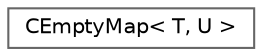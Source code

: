 digraph "Graphical Class Hierarchy"
{
 // LATEX_PDF_SIZE
  bgcolor="transparent";
  edge [fontname=Helvetica,fontsize=10,labelfontname=Helvetica,labelfontsize=10];
  node [fontname=Helvetica,fontsize=10,shape=box,height=0.2,width=0.4];
  rankdir="LR";
  Node0 [id="Node000000",label="CEmptyMap\< T, U \>",height=0.2,width=0.4,color="grey40", fillcolor="white", style="filled",URL="$structCEmptyMap.html",tooltip="We use this dummy class instead of std::map when we only need the enum definition and not the string ..."];
}
